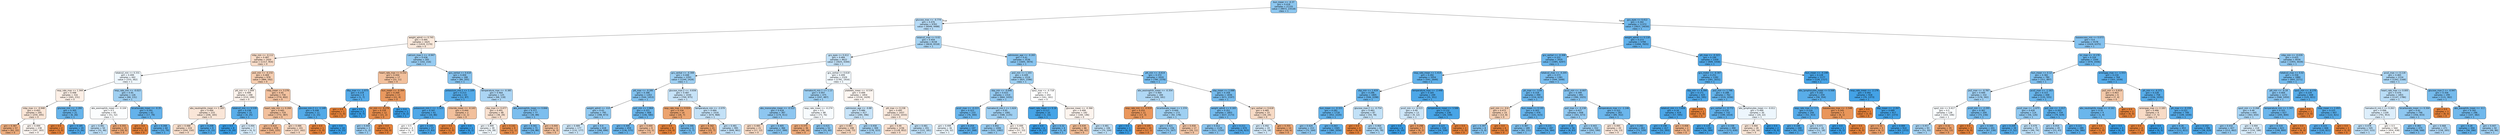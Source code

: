 digraph Tree {
node [shape=box, style="filled, rounded", color="black", fontname="helvetica"] ;
edge [fontname="helvetica"] ;
0 [label="bun_mean <= -0.37\ngini = 0.418\nsamples = 21155\nvalue = [9972, 23518]\nclass = 1", fillcolor="#8dc7f0"] ;
1 [label="glucose_max <= -0.774\ngini = 0.476\nsamples = 9783\nvalue = [6049, 9488]\nclass = 1", fillcolor="#b7dbf6"] ;
0 -> 1 [labeldistance=2.5, labelangle=45, headlabel="True"] ;
2 [label="weight_admit <= 0.745\ngini = 0.495\nsamples = 1625\nvalue = [1419, 1170]\nclass = 0", fillcolor="#fae9dc"] ;
1 -> 2 ;
3 [label="mbp_min <= -0.112\ngini = 0.487\nsamples = 1420\nvalue = [1317, 954]\nclass = 0", fillcolor="#f8dcc8"] ;
2 -> 3 ;
4 [label="totalco2_min <= 0.331\ngini = 0.499\nsamples = 442\nvalue = [333, 362]\nclass = 1", fillcolor="#eff7fd"] ;
3 -> 4 ;
5 [label="resp_rate_max <= 1.344\ngini = 0.498\nsamples = 316\nvalue = [265, 231]\nclass = 0", fillcolor="#fcefe6"] ;
4 -> 5 ;
6 [label="mbp_max <= -0.948\ngini = 0.493\nsamples = 295\nvalue = [259, 205]\nclass = 0", fillcolor="#fae5d6"] ;
5 -> 6 ;
7 [label="gini = 0.387\nsamples = 57\nvalue = [62, 22]\nclass = 0", fillcolor="#eeae7f"] ;
6 -> 7 ;
8 [label="gini = 0.499\nsamples = 238\nvalue = [197, 183]\nclass = 0", fillcolor="#fdf6f1"] ;
6 -> 8 ;
9 [label="glucose_min <= -1.282\ngini = 0.305\nsamples = 21\nvalue = [6, 26]\nclass = 1", fillcolor="#67b4eb"] ;
5 -> 9 ;
10 [label="gini = 0.0\nsamples = 2\nvalue = [3, 0]\nclass = 0", fillcolor="#e58139"] ;
9 -> 10 ;
11 [label="gini = 0.185\nsamples = 19\nvalue = [3, 26]\nclass = 1", fillcolor="#50a8e8"] ;
9 -> 11 ;
12 [label="resp_rate_min <= -0.023\ngini = 0.45\nsamples = 126\nvalue = [68, 131]\nclass = 1", fillcolor="#a0d0f2"] ;
4 -> 12 ;
13 [label="abs_eosinophils_mean <= -0.104\ngini = 0.5\nsamples = 65\nvalue = [51, 52]\nclass = 1", fillcolor="#fbfdfe"] ;
12 -> 13 ;
14 [label="gini = 0.481\nsamples = 50\nvalue = [31, 46]\nclass = 1", fillcolor="#bedff7"] ;
13 -> 14 ;
15 [label="gini = 0.355\nsamples = 15\nvalue = [20, 6]\nclass = 0", fillcolor="#eda774"] ;
13 -> 15 ;
16 [label="bicarbonate_mean <= -0.35\ngini = 0.291\nsamples = 61\nvalue = [17, 79]\nclass = 1", fillcolor="#64b2eb"] ;
12 -> 16 ;
17 [label="gini = 0.0\nsamples = 1\nvalue = [2, 0]\nclass = 0", fillcolor="#e58139"] ;
16 -> 17 ;
18 [label="gini = 0.268\nsamples = 60\nvalue = [15, 79]\nclass = 1", fillcolor="#5fb0ea"] ;
16 -> 18 ;
19 [label="po2_min <= -0.232\ngini = 0.469\nsamples = 978\nvalue = [984, 592]\nclass = 0", fillcolor="#f5cdb0"] ;
3 -> 19 ;
20 [label="ptt_min <= 1.009\ngini = 0.499\nsamples = 248\nvalue = [210, 190]\nclass = 0", fillcolor="#fdf3ec"] ;
19 -> 20 ;
21 [label="abs_neutrophils_mean <= 1.183\ngini = 0.494\nsamples = 233\nvalue = [206, 165]\nclass = 0", fillcolor="#fae6d8"] ;
20 -> 21 ;
22 [label="gini = 0.488\nsamples = 224\nvalue = [204, 150]\nclass = 0", fillcolor="#f8decb"] ;
21 -> 22 ;
23 [label="gini = 0.208\nsamples = 9\nvalue = [2, 15]\nclass = 1", fillcolor="#53aae8"] ;
21 -> 23 ;
24 [label="totalco2_min <= 0.539\ngini = 0.238\nsamples = 15\nvalue = [4, 25]\nclass = 1", fillcolor="#59ade9"] ;
20 -> 24 ;
25 [label="gini = 0.0\nsamples = 8\nvalue = [0, 20]\nclass = 1", fillcolor="#399de5"] ;
24 -> 25 ;
26 [label="gini = 0.494\nsamples = 7\nvalue = [4, 5]\nclass = 1", fillcolor="#d7ebfa"] ;
24 -> 26 ;
27 [label="mbp_mean <= 3.276\ngini = 0.45\nsamples = 730\nvalue = [774, 402]\nclass = 0", fillcolor="#f3c2a0"] ;
19 -> 27 ;
28 [label="heart_rate_min <= 0.266\ngini = 0.445\nsamples = 719\nvalue = [772, 387]\nclass = 0", fillcolor="#f2c09c"] ;
27 -> 28 ;
29 [label="gini = 0.414\nsamples = 478\nvalue = [545, 225]\nclass = 0", fillcolor="#f0b58b"] ;
28 -> 29 ;
30 [label="gini = 0.486\nsamples = 241\nvalue = [227, 162]\nclass = 0", fillcolor="#f8dbc6"] ;
28 -> 30 ;
31 [label="glucose_min.2 <= -1.149\ngini = 0.208\nsamples = 11\nvalue = [2, 15]\nclass = 1", fillcolor="#53aae8"] ;
27 -> 31 ;
32 [label="gini = 0.0\nsamples = 1\nvalue = [2, 0]\nclass = 0", fillcolor="#e58139"] ;
31 -> 32 ;
33 [label="gini = 0.0\nsamples = 10\nvalue = [0, 15]\nclass = 1", fillcolor="#399de5"] ;
31 -> 33 ;
34 [label="calcium_max.1 <= -0.947\ngini = 0.436\nsamples = 205\nvalue = [102, 216]\nclass = 1", fillcolor="#96cbf1"] ;
2 -> 34 ;
35 [label="heart_rate_max <= 0.152\ngini = 0.444\nsamples = 17\nvalue = [22, 11]\nclass = 0", fillcolor="#f2c09c"] ;
34 -> 35 ;
36 [label="dbp_max <= -1.073\ngini = 0.219\nsamples = 4\nvalue = [1, 7]\nclass = 1", fillcolor="#55abe9"] ;
35 -> 36 ;
37 [label="gini = 0.0\nsamples = 1\nvalue = [1, 0]\nclass = 0", fillcolor="#e58139"] ;
36 -> 37 ;
38 [label="gini = 0.0\nsamples = 3\nvalue = [0, 7]\nclass = 1", fillcolor="#399de5"] ;
36 -> 38 ;
39 [label="bun_mean <= -0.394\ngini = 0.269\nsamples = 13\nvalue = [21, 4]\nclass = 0", fillcolor="#ea995f"] ;
35 -> 39 ;
40 [label="inr_min <= -0.276\ngini = 0.159\nsamples = 12\nvalue = [21, 2]\nclass = 0", fillcolor="#e78d4c"] ;
39 -> 40 ;
41 [label="gini = 0.444\nsamples = 3\nvalue = [1, 2]\nclass = 1", fillcolor="#9ccef2"] ;
40 -> 41 ;
42 [label="gini = 0.0\nsamples = 9\nvalue = [20, 0]\nclass = 0", fillcolor="#e58139"] ;
40 -> 42 ;
43 [label="gini = 0.0\nsamples = 1\nvalue = [0, 2]\nclass = 1", fillcolor="#399de5"] ;
39 -> 43 ;
44 [label="gcs_verbal <= 0.618\ngini = 0.404\nsamples = 188\nvalue = [80, 205]\nclass = 1", fillcolor="#86c3ef"] ;
34 -> 44 ;
45 [label="potassium_min.1 <= 1.109\ngini = 0.213\nsamples = 63\nvalue = [12, 87]\nclass = 1", fillcolor="#54abe9"] ;
44 -> 45 ;
46 [label="potassium_min.1 <= -1.523\ngini = 0.187\nsamples = 61\nvalue = [10, 86]\nclass = 1", fillcolor="#50a8e8"] ;
45 -> 46 ;
47 [label="gini = 0.5\nsamples = 4\nvalue = [3, 3]\nclass = 0", fillcolor="#ffffff"] ;
46 -> 47 ;
48 [label="gini = 0.143\nsamples = 57\nvalue = [7, 83]\nclass = 1", fillcolor="#4aa5e7"] ;
46 -> 48 ;
49 [label="chloride_mean <= -0.143\ngini = 0.444\nsamples = 2\nvalue = [2, 1]\nclass = 0", fillcolor="#f2c09c"] ;
45 -> 49 ;
50 [label="gini = 0.0\nsamples = 1\nvalue = [2, 0]\nclass = 0", fillcolor="#e58139"] ;
49 -> 50 ;
51 [label="gini = 0.0\nsamples = 1\nvalue = [0, 1]\nclass = 1", fillcolor="#399de5"] ;
49 -> 51 ;
52 [label="temperature_max <= -0.385\ngini = 0.464\nsamples = 125\nvalue = [68, 118]\nclass = 1", fillcolor="#abd5f4"] ;
44 -> 52 ;
53 [label="sbp_max <= 0.477\ngini = 0.491\nsamples = 48\nvalue = [38, 29]\nclass = 0", fillcolor="#f9e1d0"] ;
52 -> 53 ;
54 [label="gini = 0.499\nsamples = 39\nvalue = [26, 28]\nclass = 1", fillcolor="#f1f8fd"] ;
53 -> 54 ;
55 [label="gini = 0.142\nsamples = 9\nvalue = [12, 1]\nclass = 0", fillcolor="#e78c49"] ;
53 -> 55 ;
56 [label="abs_eosinophils_mean <= 0.846\ngini = 0.377\nsamples = 77\nvalue = [30, 89]\nclass = 1", fillcolor="#7cbeee"] ;
52 -> 56 ;
57 [label="gini = 0.341\nsamples = 71\nvalue = [24, 86]\nclass = 1", fillcolor="#70b8ec"] ;
56 -> 57 ;
58 [label="gini = 0.444\nsamples = 6\nvalue = [6, 3]\nclass = 0", fillcolor="#f2c09c"] ;
56 -> 58 ;
59 [label="totalco2_max <= 0.02\ngini = 0.459\nsamples = 8158\nvalue = [4630, 8318]\nclass = 1", fillcolor="#a7d4f3"] ;
1 -> 59 ;
60 [label="gcs_eyes <= 0.412\ngini = 0.484\nsamples = 4622\nvalue = [3025, 4344]\nclass = 1", fillcolor="#c3e1f7"] ;
59 -> 60 ;
61 [label="gcs_verbal <= -0.308\ngini = 0.448\nsamples = 2293\nvalue = [1244, 2428]\nclass = 1", fillcolor="#9ecff2"] ;
60 -> 61 ;
62 [label="ptt_max <= -0.285\ngini = 0.396\nsamples = 1263\nvalue = [544, 1453]\nclass = 1", fillcolor="#83c2ef"] ;
61 -> 62 ;
63 [label="weight_admit <= -0.8\ngini = 0.43\nsamples = 795\nvalue = [398, 873]\nclass = 1", fillcolor="#93caf1"] ;
62 -> 63 ;
64 [label="gini = 0.489\nsamples = 177\nvalue = [132, 177]\nclass = 1", fillcolor="#cde6f8"] ;
63 -> 64 ;
65 [label="gini = 0.4\nsamples = 618\nvalue = [266, 696]\nclass = 1", fillcolor="#85c2ef"] ;
63 -> 65 ;
66 [label="po2_min <= 2.864\ngini = 0.321\nsamples = 468\nvalue = [146, 580]\nclass = 1", fillcolor="#6bb6ec"] ;
62 -> 66 ;
67 [label="gini = 0.309\nsamples = 459\nvalue = [136, 575]\nclass = 1", fillcolor="#68b4eb"] ;
66 -> 67 ;
68 [label="gini = 0.444\nsamples = 9\nvalue = [10, 5]\nclass = 0", fillcolor="#f2c09c"] ;
66 -> 68 ;
69 [label="glucose_max.2 <= -0.836\ngini = 0.487\nsamples = 1030\nvalue = [700, 975]\nclass = 1", fillcolor="#c7e3f8"] ;
61 -> 69 ;
70 [label="resp_rate_max <= 0.024\ngini = 0.334\nsamples = 14\nvalue = [26, 7]\nclass = 0", fillcolor="#eca36e"] ;
69 -> 70 ;
71 [label="gini = 0.0\nsamples = 8\nvalue = [24, 0]\nclass = 0", fillcolor="#e58139"] ;
70 -> 71 ;
72 [label="gini = 0.346\nsamples = 6\nvalue = [2, 7]\nclass = 1", fillcolor="#72b9ec"] ;
70 -> 72 ;
73 [label="temperature_min <= -2.079\ngini = 0.484\nsamples = 1016\nvalue = [674, 968]\nclass = 1", fillcolor="#c3e1f7"] ;
69 -> 73 ;
74 [label="gini = 0.342\nsamples = 21\nvalue = [25, 7]\nclass = 0", fillcolor="#eca470"] ;
73 -> 74 ;
75 [label="gini = 0.481\nsamples = 995\nvalue = [649, 961]\nclass = 1", fillcolor="#bfdff7"] ;
73 -> 75 ;
76 [label="gcs_verbal <= 0.618\ngini = 0.499\nsamples = 2329\nvalue = [1781, 1916]\nclass = 1", fillcolor="#f1f8fd"] ;
60 -> 76 ;
77 [label="hematocrit_min.1 <= 1.13\ngini = 0.447\nsamples = 475\nvalue = [247, 487]\nclass = 1", fillcolor="#9dcff2"] ;
76 -> 77 ;
78 [label="abs_monocytes_mean <= -0.522\ngini = 0.418\nsamples = 387\nvalue = [174, 411]\nclass = 1", fillcolor="#8dc6f0"] ;
77 -> 78 ;
79 [label="gini = 0.485\nsamples = 21\nvalue = [17, 12]\nclass = 0", fillcolor="#f7dac5"] ;
78 -> 79 ;
80 [label="gini = 0.405\nsamples = 366\nvalue = [157, 399]\nclass = 1", fillcolor="#87c4ef"] ;
78 -> 80 ;
81 [label="resp_rate_mean <= -0.274\ngini = 0.5\nsamples = 88\nvalue = [73, 76]\nclass = 1", fillcolor="#f7fbfe"] ;
77 -> 81 ;
82 [label="gini = 0.375\nsamples = 36\nvalue = [48, 16]\nclass = 0", fillcolor="#eeab7b"] ;
81 -> 82 ;
83 [label="gini = 0.415\nsamples = 52\nvalue = [25, 60]\nclass = 1", fillcolor="#8bc6f0"] ;
81 -> 83 ;
84 [label="platelets_mean <= -0.534\ngini = 0.499\nsamples = 1854\nvalue = [1534, 1429]\nclass = 0", fillcolor="#fdf6f1"] ;
76 -> 84 ;
85 [label="admission_age <= -0.88\ngini = 0.486\nsamples = 417\nvalue = [284, 396]\nclass = 1", fillcolor="#c7e3f8"] ;
84 -> 85 ;
86 [label="gini = 0.483\nsamples = 108\nvalue = [106, 73]\nclass = 0", fillcolor="#f7d8c1"] ;
85 -> 86 ;
87 [label="gini = 0.458\nsamples = 309\nvalue = [178, 323]\nclass = 1", fillcolor="#a6d3f3"] ;
85 -> 87 ;
88 [label="ptt_max <= 0.238\ngini = 0.495\nsamples = 1437\nvalue = [1250, 1033]\nclass = 0", fillcolor="#fae9dd"] ;
84 -> 88 ;
89 [label="gini = 0.49\nsamples = 1236\nvalue = [1128, 852]\nclass = 0", fillcolor="#f9e0cf"] ;
88 -> 89 ;
90 [label="gini = 0.481\nsamples = 201\nvalue = [122, 181]\nclass = 1", fillcolor="#bedff7"] ;
88 -> 90 ;
91 [label="admission_age <= -0.265\ngini = 0.41\nsamples = 3536\nvalue = [1605, 3974]\nclass = 1", fillcolor="#89c5f0"] ;
59 -> 91 ;
92 [label="po2_min <= 1.103\ngini = 0.449\nsamples = 1516\nvalue = [825, 1596]\nclass = 1", fillcolor="#9fd0f2"] ;
91 -> 92 ;
93 [label="sbp_min <= -0.646\ngini = 0.433\nsamples = 1314\nvalue = [664, 1435]\nclass = 1", fillcolor="#95caf1"] ;
92 -> 93 ;
94 [label="pco2_max <= -0.223\ngini = 0.323\nsamples = 233\nvalue = [76, 300]\nclass = 1", fillcolor="#6bb6ec"] ;
93 -> 94 ;
95 [label="gini = 0.499\nsamples = 36\nvalue = [29, 32]\nclass = 1", fillcolor="#ecf6fd"] ;
94 -> 95 ;
96 [label="gini = 0.254\nsamples = 197\nvalue = [47, 268]\nclass = 1", fillcolor="#5caeea"] ;
94 -> 96 ;
97 [label="hematocrit_min.1 <= 1.624\ngini = 0.45\nsamples = 1081\nvalue = [588, 1135]\nclass = 1", fillcolor="#a0d0f2"] ;
93 -> 97 ;
98 [label="gini = 0.442\nsamples = 1006\nvalue = [531, 1082]\nclass = 1", fillcolor="#9acdf2"] ;
97 -> 98 ;
99 [label="gini = 0.499\nsamples = 75\nvalue = [57, 53]\nclass = 0", fillcolor="#fdf6f1"] ;
97 -> 99 ;
100 [label="spo2_max <= -0.718\ngini = 0.5\nsamples = 202\nvalue = [161, 161]\nclass = 0", fillcolor="#ffffff"] ;
92 -> 100 ;
101 [label="heart_rate_mean <= 0.16\ngini = 0.117\nsamples = 10\nvalue = [1, 15]\nclass = 1", fillcolor="#46a4e7"] ;
100 -> 101 ;
102 [label="gini = 0.0\nsamples = 6\nvalue = [0, 11]\nclass = 1", fillcolor="#399de5"] ;
101 -> 102 ;
103 [label="gini = 0.32\nsamples = 4\nvalue = [1, 4]\nclass = 1", fillcolor="#6ab6ec"] ;
101 -> 103 ;
104 [label="glucose_mean <= -0.366\ngini = 0.499\nsamples = 192\nvalue = [160, 146]\nclass = 0", fillcolor="#fdf4ee"] ;
100 -> 104 ;
105 [label="gini = 0.434\nsamples = 86\nvalue = [90, 42]\nclass = 0", fillcolor="#f1bc95"] ;
104 -> 105 ;
106 [label="gini = 0.481\nsamples = 106\nvalue = [70, 104]\nclass = 1", fillcolor="#bedff6"] ;
104 -> 106 ;
107 [label="ptt_min <= -0.614\ngini = 0.372\nsamples = 2020\nvalue = [780, 2378]\nclass = 1", fillcolor="#7abdee"] ;
91 -> 107 ;
108 [label="abs_eosinophils_mean <= -0.354\ngini = 0.469\nsamples = 184\nvalue = [109, 181]\nclass = 1", fillcolor="#b0d8f5"] ;
107 -> 108 ;
109 [label="resp_rate_min <= -0.919\ngini = 0.255\nsamples = 11\nvalue = [17, 3]\nclass = 0", fillcolor="#ea975c"] ;
108 -> 109 ;
110 [label="gini = 0.0\nsamples = 1\nvalue = [0, 2]\nclass = 1", fillcolor="#399de5"] ;
109 -> 110 ;
111 [label="gini = 0.105\nsamples = 10\nvalue = [17, 1]\nclass = 0", fillcolor="#e78845"] ;
109 -> 111 ;
112 [label="bicarbonate_mean <= 1.374\ngini = 0.449\nsamples = 173\nvalue = [92, 178]\nclass = 1", fillcolor="#9fd0f2"] ;
108 -> 112 ;
113 [label="gini = 0.421\nsamples = 156\nvalue = [72, 167]\nclass = 1", fillcolor="#8ec7f0"] ;
112 -> 113 ;
114 [label="gini = 0.458\nsamples = 17\nvalue = [20, 11]\nclass = 0", fillcolor="#f3c6a6"] ;
112 -> 114 ;
115 [label="sbp_mean <= 2.088\ngini = 0.358\nsamples = 1836\nvalue = [671, 2197]\nclass = 1", fillcolor="#75bbed"] ;
107 -> 115 ;
116 [label="weight_admit <= 0.183\ngini = 0.351\nsamples = 1803\nvalue = [637, 2173]\nclass = 1", fillcolor="#73baed"] ;
115 -> 116 ;
117 [label="gini = 0.412\nsamples = 1129\nvalue = [511, 1250]\nclass = 1", fillcolor="#8ac5f0"] ;
116 -> 117 ;
118 [label="gini = 0.211\nsamples = 674\nvalue = [126, 923]\nclass = 1", fillcolor="#54aae9"] ;
116 -> 118 ;
119 [label="gcs_verbal <= 0.618\ngini = 0.485\nsamples = 33\nvalue = [34, 24]\nclass = 0", fillcolor="#f7dac5"] ;
115 -> 119 ;
120 [label="gini = 0.492\nsamples = 19\nvalue = [14, 18]\nclass = 1", fillcolor="#d3e9f9"] ;
119 -> 120 ;
121 [label="gini = 0.355\nsamples = 14\nvalue = [20, 6]\nclass = 0", fillcolor="#eda774"] ;
119 -> 121 ;
122 [label="gcs_eyes <= 0.412\ngini = 0.342\nsamples = 11372\nvalue = [3923, 14030]\nclass = 1", fillcolor="#70b8ec"] ;
0 -> 122 [labeldistance=2.5, labelangle=-45, headlabel="False"] ;
123 [label="weight_admit <= 0.118\ngini = 0.273\nsamples = 5794\nvalue = [1494, 7655]\nclass = 1", fillcolor="#60b0ea"] ;
122 -> 123 ;
124 [label="gcs_verbal <= -0.308\ngini = 0.322\nsamples = 3435\nvalue = [1085, 4297]\nclass = 1", fillcolor="#6bb6ec"] ;
123 -> 124 ;
125 [label="resp_rate_mean <= 1.414\ngini = 0.282\nsamples = 2054\nvalue = [541, 2649]\nclass = 1", fillcolor="#61b1ea"] ;
124 -> 125 ;
126 [label="sbp_min <= 1.419\ngini = 0.296\nsamples = 1805\nvalue = [506, 2298]\nclass = 1", fillcolor="#65b3eb"] ;
125 -> 126 ;
127 [label="bun_mean <= -0.321\ngini = 0.281\nsamples = 1718\nvalue = [452, 2220]\nclass = 1", fillcolor="#61b1ea"] ;
126 -> 127 ;
128 [label="gini = 0.424\nsamples = 153\nvalue = [72, 164]\nclass = 1", fillcolor="#90c8f0"] ;
127 -> 128 ;
129 [label="gini = 0.263\nsamples = 1565\nvalue = [380, 2056]\nclass = 1", fillcolor="#5eafea"] ;
127 -> 129 ;
130 [label="glucose_max.2 <= -0.754\ngini = 0.483\nsamples = 87\nvalue = [54, 78]\nclass = 1", fillcolor="#c2e1f7"] ;
126 -> 130 ;
131 [label="gini = 0.0\nsamples = 4\nvalue = [9, 0]\nclass = 0", fillcolor="#e58139"] ;
130 -> 131 ;
132 [label="gini = 0.464\nsamples = 83\nvalue = [45, 78]\nclass = 1", fillcolor="#abd6f4"] ;
130 -> 132 ;
133 [label="temperature_max <= -2.448\ngini = 0.165\nsamples = 249\nvalue = [35, 351]\nclass = 1", fillcolor="#4da7e8"] ;
125 -> 133 ;
134 [label="pco2_min <= -0.515\ngini = 0.49\nsamples = 13\nvalue = [9, 12]\nclass = 1", fillcolor="#cee6f8"] ;
133 -> 134 ;
135 [label="gini = 0.0\nsamples = 6\nvalue = [0, 10]\nclass = 1", fillcolor="#399de5"] ;
134 -> 135 ;
136 [label="gini = 0.298\nsamples = 7\nvalue = [9, 2]\nclass = 0", fillcolor="#eb9d65"] ;
134 -> 136 ;
137 [label="temperature_mean <= 3.588\ngini = 0.132\nsamples = 236\nvalue = [26, 339]\nclass = 1", fillcolor="#48a5e7"] ;
133 -> 137 ;
138 [label="gini = 0.123\nsamples = 234\nvalue = [24, 339]\nclass = 1", fillcolor="#47a4e7"] ;
137 -> 138 ;
139 [label="gini = 0.0\nsamples = 2\nvalue = [2, 0]\nclass = 0", fillcolor="#e58139"] ;
137 -> 139 ;
140 [label="totalco2_max <= -0.205\ngini = 0.373\nsamples = 1381\nvalue = [544, 1648]\nclass = 1", fillcolor="#7abdee"] ;
124 -> 140 ;
141 [label="ph_max <= -3.04\ngini = 0.318\nsamples = 490\nvalue = [154, 623]\nclass = 1", fillcolor="#6ab5eb"] ;
140 -> 141 ;
142 [label="po2_min <= -0.6\ngini = 0.472\nsamples = 14\nvalue = [13, 8]\nclass = 0", fillcolor="#f5cfb3"] ;
141 -> 142 ;
143 [label="gini = 0.397\nsamples = 8\nvalue = [3, 8]\nclass = 1", fillcolor="#83c2ef"] ;
142 -> 143 ;
144 [label="gini = 0.0\nsamples = 6\nvalue = [10, 0]\nclass = 0", fillcolor="#e58139"] ;
142 -> 144 ;
145 [label="bun_mean <= 0.145\ngini = 0.303\nsamples = 476\nvalue = [141, 615]\nclass = 1", fillcolor="#66b3eb"] ;
141 -> 145 ;
146 [label="gini = 0.387\nsamples = 189\nvalue = [82, 231]\nclass = 1", fillcolor="#7fc0ee"] ;
145 -> 146 ;
147 [label="gini = 0.231\nsamples = 287\nvalue = [59, 384]\nclass = 1", fillcolor="#57ace9"] ;
145 -> 147 ;
148 [label="pco2_min <= -0.007\ngini = 0.399\nsamples = 891\nvalue = [390, 1025]\nclass = 1", fillcolor="#84c2ef"] ;
140 -> 148 ;
149 [label="po2_max <= -0.238\ngini = 0.427\nsamples = 608\nvalue = [301, 673]\nclass = 1", fillcolor="#92c9f1"] ;
148 -> 149 ;
150 [label="gini = 0.16\nsamples = 56\nvalue = [8, 83]\nclass = 1", fillcolor="#4ca6e8"] ;
149 -> 150 ;
151 [label="gini = 0.443\nsamples = 552\nvalue = [293, 590]\nclass = 1", fillcolor="#9bcef2"] ;
149 -> 151 ;
152 [label="temperature_max <= -1.146\ngini = 0.322\nsamples = 283\nvalue = [89, 352]\nclass = 1", fillcolor="#6bb6ec"] ;
148 -> 152 ;
153 [label="gini = 0.495\nsamples = 20\nvalue = [16, 13]\nclass = 0", fillcolor="#fae7da"] ;
152 -> 153 ;
154 [label="gini = 0.292\nsamples = 263\nvalue = [73, 339]\nclass = 1", fillcolor="#64b2eb"] ;
152 -> 154 ;
155 [label="ptt_max <= -0.323\ngini = 0.194\nsamples = 2359\nvalue = [409, 3358]\nclass = 1", fillcolor="#51a9e8"] ;
123 -> 155 ;
156 [label="gcs_motor <= -0.307\ngini = 0.251\nsamples = 1182\nvalue = [281, 1631]\nclass = 1", fillcolor="#5baee9"] ;
155 -> 156 ;
157 [label="sbp_min <= 4.394\ngini = 0.171\nsamples = 420\nvalue = [62, 595]\nclass = 1", fillcolor="#4ea7e8"] ;
156 -> 157 ;
158 [label="totalco2_min <= 3.456\ngini = 0.16\nsamples = 419\nvalue = [57, 595]\nclass = 1", fillcolor="#4ca6e7"] ;
157 -> 158 ;
159 [label="gini = 0.148\nsamples = 417\nvalue = [52, 593]\nclass = 1", fillcolor="#4aa6e7"] ;
158 -> 159 ;
160 [label="gini = 0.408\nsamples = 2\nvalue = [5, 2]\nclass = 0", fillcolor="#efb388"] ;
158 -> 160 ;
161 [label="gini = 0.0\nsamples = 1\nvalue = [5, 0]\nclass = 0", fillcolor="#e58139"] ;
157 -> 161 ;
162 [label="po2_min <= 1.746\ngini = 0.288\nsamples = 762\nvalue = [219, 1036]\nclass = 1", fillcolor="#63b2ea"] ;
156 -> 162 ;
163 [label="gcs_verbal <= -0.772\ngini = 0.274\nsamples = 732\nvalue = [199, 1014]\nclass = 1", fillcolor="#60b0ea"] ;
162 -> 163 ;
164 [label="gini = 0.119\nsamples = 242\nvalue = [26, 384]\nclass = 1", fillcolor="#46a4e7"] ;
163 -> 164 ;
165 [label="gini = 0.338\nsamples = 490\nvalue = [173, 630]\nclass = 1", fillcolor="#6fb8ec"] ;
163 -> 165 ;
166 [label="abs_lymphocytes_mean <= -0.011\ngini = 0.499\nsamples = 30\nvalue = [20, 22]\nclass = 1", fillcolor="#edf6fd"] ;
162 -> 166 ;
167 [label="gini = 0.494\nsamples = 28\nvalue = [20, 16]\nclass = 0", fillcolor="#fae6d7"] ;
166 -> 167 ;
168 [label="gini = 0.0\nsamples = 2\nvalue = [0, 6]\nclass = 1", fillcolor="#399de5"] ;
166 -> 168 ;
169 [label="bun_mean <= -0.198\ngini = 0.128\nsamples = 1177\nvalue = [128, 1727]\nclass = 1", fillcolor="#48a4e7"] ;
155 -> 169 ;
170 [label="abs_lymphocytes_mean <= 0.568\ngini = 0.242\nsamples = 259\nvalue = [58, 354]\nclass = 1", fillcolor="#59ade9"] ;
169 -> 170 ;
171 [label="resp_rate_max <= 1.5\ngini = 0.224\nsamples = 256\nvalue = [52, 353]\nclass = 1", fillcolor="#56abe9"] ;
170 -> 171 ;
172 [label="gini = 0.194\nsamples = 240\nvalue = [41, 335]\nclass = 1", fillcolor="#51a9e8"] ;
171 -> 172 ;
173 [label="gini = 0.471\nsamples = 16\nvalue = [11, 18]\nclass = 1", fillcolor="#b2d9f5"] ;
171 -> 173 ;
174 [label="baseexcess_max <= -1.548\ngini = 0.245\nsamples = 3\nvalue = [6, 1]\nclass = 0", fillcolor="#e9965a"] ;
170 -> 174 ;
175 [label="gini = 0.0\nsamples = 1\nvalue = [0, 1]\nclass = 1", fillcolor="#399de5"] ;
174 -> 175 ;
176 [label="gini = 0.0\nsamples = 2\nvalue = [6, 0]\nclass = 0", fillcolor="#e58139"] ;
174 -> 176 ;
177 [label="resp_rate_mean <= -2.176\ngini = 0.092\nsamples = 918\nvalue = [70, 1373]\nclass = 1", fillcolor="#43a2e6"] ;
169 -> 177 ;
178 [label="gini = 0.0\nsamples = 1\nvalue = [3, 0]\nclass = 0", fillcolor="#e58139"] ;
177 -> 178 ;
179 [label="dbp_mean <= -2.267\ngini = 0.089\nsamples = 917\nvalue = [67, 1373]\nclass = 1", fillcolor="#43a2e6"] ;
177 -> 179 ;
180 [label="gini = 0.32\nsamples = 3\nvalue = [4, 1]\nclass = 0", fillcolor="#eca06a"] ;
179 -> 180 ;
181 [label="gini = 0.084\nsamples = 914\nvalue = [63, 1372]\nclass = 1", fillcolor="#42a2e6"] ;
179 -> 181 ;
182 [label="baseexcess_min <= 0.073\ngini = 0.4\nsamples = 5578\nvalue = [2429, 6375]\nclass = 1", fillcolor="#84c2ef"] ;
122 -> 182 ;
183 [label="inr_max <= -0.178\ngini = 0.316\nsamples = 1544\nvalue = [474, 1936]\nclass = 1", fillcolor="#69b5eb"] ;
182 -> 183 ;
184 [label="bun_mean <= 0.12\ngini = 0.382\nsamples = 780\nvalue = [311, 897]\nclass = 1", fillcolor="#7ebfee"] ;
183 -> 184 ;
185 [label="po2_max <= -0.787\ngini = 0.449\nsamples = 332\nvalue = [176, 342]\nclass = 1", fillcolor="#9fcff2"] ;
184 -> 185 ;
186 [label="spo2_min <= 0.417\ngini = 0.5\nsamples = 128\nvalue = [103, 106]\nclass = 1", fillcolor="#f9fcfe"] ;
185 -> 186 ;
187 [label="gini = 0.457\nsamples = 93\nvalue = [51, 93]\nclass = 1", fillcolor="#a6d3f3"] ;
186 -> 187 ;
188 [label="gini = 0.32\nsamples = 35\nvalue = [52, 13]\nclass = 0", fillcolor="#eca06a"] ;
186 -> 188 ;
189 [label="pco2_min <= -2.295\ngini = 0.361\nsamples = 204\nvalue = [73, 236]\nclass = 1", fillcolor="#76bbed"] ;
185 -> 189 ;
190 [label="gini = 0.0\nsamples = 3\nvalue = [6, 0]\nclass = 0", fillcolor="#e58139"] ;
189 -> 190 ;
191 [label="gini = 0.344\nsamples = 201\nvalue = [67, 236]\nclass = 1", fillcolor="#71b9ec"] ;
189 -> 191 ;
192 [label="pco2_max <= -1.163\ngini = 0.315\nsamples = 448\nvalue = [135, 555]\nclass = 1", fillcolor="#69b5eb"] ;
184 -> 192 ;
193 [label="pco2_max <= -1.675\ngini = 0.426\nsamples = 114\nvalue = [56, 126]\nclass = 1", fillcolor="#91c9f1"] ;
192 -> 193 ;
194 [label="gini = 0.209\nsamples = 39\nvalue = [7, 52]\nclass = 1", fillcolor="#54aae8"] ;
193 -> 194 ;
195 [label="gini = 0.479\nsamples = 75\nvalue = [49, 74]\nclass = 1", fillcolor="#bcdef6"] ;
193 -> 195 ;
196 [label="po2_min <= -1.017\ngini = 0.263\nsamples = 334\nvalue = [79, 429]\nclass = 1", fillcolor="#5dafea"] ;
192 -> 196 ;
197 [label="gini = 0.454\nsamples = 45\nvalue = [23, 43]\nclass = 1", fillcolor="#a3d1f3"] ;
196 -> 197 ;
198 [label="gini = 0.221\nsamples = 289\nvalue = [56, 386]\nclass = 1", fillcolor="#56abe9"] ;
196 -> 198 ;
199 [label="aniongap_max <= -1.553\ngini = 0.234\nsamples = 764\nvalue = [163, 1039]\nclass = 1", fillcolor="#58ace9"] ;
183 -> 199 ;
200 [label="po2_min <= 0.819\ngini = 0.463\nsamples = 6\nvalue = [7, 4]\nclass = 0", fillcolor="#f4c9aa"] ;
199 -> 200 ;
201 [label="abs_neutrophils_mean <= -0.161\ngini = 0.32\nsamples = 4\nvalue = [1, 4]\nclass = 1", fillcolor="#6ab6ec"] ;
200 -> 201 ;
202 [label="gini = 0.0\nsamples = 1\nvalue = [1, 0]\nclass = 0", fillcolor="#e58139"] ;
201 -> 202 ;
203 [label="gini = 0.0\nsamples = 3\nvalue = [0, 4]\nclass = 1", fillcolor="#399de5"] ;
201 -> 203 ;
204 [label="gini = 0.0\nsamples = 2\nvalue = [6, 0]\nclass = 0", fillcolor="#e58139"] ;
200 -> 204 ;
205 [label="ph_min <= -4.371\ngini = 0.228\nsamples = 758\nvalue = [156, 1035]\nclass = 1", fillcolor="#57ace9"] ;
199 -> 205 ;
206 [label="aniongap_max <= 2.183\ngini = 0.486\nsamples = 9\nvalue = [7, 5]\nclass = 0", fillcolor="#f8dbc6"] ;
205 -> 206 ;
207 [label="gini = 0.0\nsamples = 4\nvalue = [7, 0]\nclass = 0", fillcolor="#e58139"] ;
206 -> 207 ;
208 [label="gini = 0.0\nsamples = 5\nvalue = [0, 5]\nclass = 1", fillcolor="#399de5"] ;
206 -> 208 ;
209 [label="ph_max <= -0.159\ngini = 0.221\nsamples = 749\nvalue = [149, 1030]\nclass = 1", fillcolor="#56abe9"] ;
205 -> 209 ;
210 [label="gini = 0.26\nsamples = 453\nvalue = [111, 611]\nclass = 1", fillcolor="#5dafea"] ;
209 -> 210 ;
211 [label="gini = 0.152\nsamples = 296\nvalue = [38, 419]\nclass = 1", fillcolor="#4ba6e7"] ;
209 -> 211 ;
212 [label="mbp_min <= -0.039\ngini = 0.425\nsamples = 4034\nvalue = [1955, 4439]\nclass = 1", fillcolor="#90c8f0"] ;
182 -> 212 ;
213 [label="totalco2_max <= 0.02\ngini = 0.358\nsamples = 1880\nvalue = [693, 2271]\nclass = 1", fillcolor="#75bbed"] ;
212 -> 213 ;
214 [label="ptt_min <= -0.18\ngini = 0.404\nsamples = 1272\nvalue = [568, 1450]\nclass = 1", fillcolor="#87c3ef"] ;
213 -> 214 ;
215 [label="spo2_min <= 0.268\ngini = 0.46\nsamples = 645\nvalue = [363, 650]\nclass = 1", fillcolor="#a8d4f4"] ;
214 -> 215 ;
216 [label="gini = 0.432\nsamples = 427\nvalue = [213, 462]\nclass = 1", fillcolor="#94caf1"] ;
215 -> 216 ;
217 [label="gini = 0.494\nsamples = 218\nvalue = [150, 188]\nclass = 1", fillcolor="#d7ebfa"] ;
215 -> 217 ;
218 [label="temperature_min <= 1.347\ngini = 0.325\nsamples = 627\nvalue = [205, 800]\nclass = 1", fillcolor="#6cb6ec"] ;
214 -> 218 ;
219 [label="gini = 0.319\nsamples = 623\nvalue = [199, 800]\nclass = 1", fillcolor="#6ab5eb"] ;
218 -> 219 ;
220 [label="gini = 0.0\nsamples = 4\nvalue = [6, 0]\nclass = 0", fillcolor="#e58139"] ;
218 -> 220 ;
221 [label="spo2_min <= -6.276\ngini = 0.229\nsamples = 608\nvalue = [125, 821]\nclass = 1", fillcolor="#57ace9"] ;
213 -> 221 ;
222 [label="gini = 0.0\nsamples = 1\nvalue = [3, 0]\nclass = 0", fillcolor="#e58139"] ;
221 -> 222 ;
223 [label="mbp_mean <= 2.493\ngini = 0.225\nsamples = 607\nvalue = [122, 821]\nclass = 1", fillcolor="#56ace9"] ;
221 -> 223 ;
224 [label="gini = 0.223\nsamples = 606\nvalue = [120, 821]\nclass = 1", fillcolor="#56abe9"] ;
223 -> 224 ;
225 [label="gini = 0.0\nsamples = 1\nvalue = [2, 0]\nclass = 0", fillcolor="#e58139"] ;
223 -> 225 ;
226 [label="pco2_max <= 0.118\ngini = 0.465\nsamples = 2154\nvalue = [1262, 2168]\nclass = 1", fillcolor="#acd6f4"] ;
212 -> 226 ;
227 [label="heart_rate_max <= 0.005\ngini = 0.476\nsamples = 1855\nvalue = [1147, 1786]\nclass = 1", fillcolor="#b8dcf6"] ;
226 -> 227 ;
228 [label="hematocrit_min.1 <= 0.263\ngini = 0.496\nsamples = 1109\nvalue = [791, 953]\nclass = 1", fillcolor="#ddeefb"] ;
227 -> 228 ;
229 [label="gini = 0.478\nsamples = 545\nvalue = [337, 515]\nclass = 1", fillcolor="#bbddf6"] ;
228 -> 229 ;
230 [label="gini = 0.5\nsamples = 564\nvalue = [454, 438]\nclass = 0", fillcolor="#fefbf8"] ;
228 -> 230 ;
231 [label="bicarbonate_mean <= 0.304\ngini = 0.42\nsamples = 746\nvalue = [356, 833]\nclass = 1", fillcolor="#8ec7f0"] ;
227 -> 231 ;
232 [label="gini = 0.383\nsamples = 475\nvalue = [198, 568]\nclass = 1", fillcolor="#7ebfee"] ;
231 -> 232 ;
233 [label="gini = 0.468\nsamples = 271\nvalue = [158, 265]\nclass = 1", fillcolor="#afd7f5"] ;
231 -> 233 ;
234 [label="glucose_max.2 <= -0.947\ngini = 0.356\nsamples = 299\nvalue = [115, 382]\nclass = 1", fillcolor="#75bbed"] ;
226 -> 234 ;
235 [label="gini = 0.0\nsamples = 3\nvalue = [8, 0]\nclass = 0", fillcolor="#e58139"] ;
234 -> 235 ;
236 [label="abs_basophils_mean <= -0.1\ngini = 0.342\nsamples = 296\nvalue = [107, 382]\nclass = 1", fillcolor="#70b8ec"] ;
234 -> 236 ;
237 [label="gini = 0.28\nsamples = 204\nvalue = [58, 286]\nclass = 1", fillcolor="#61b1ea"] ;
236 -> 237 ;
238 [label="gini = 0.447\nsamples = 92\nvalue = [49, 96]\nclass = 1", fillcolor="#9ecff2"] ;
236 -> 238 ;
}